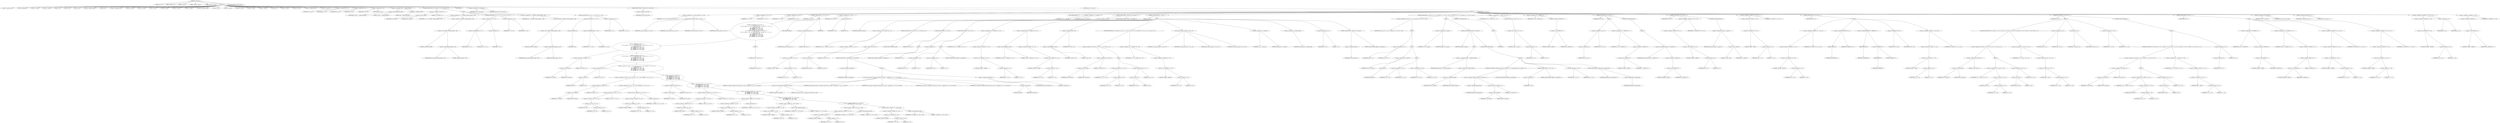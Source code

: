 digraph cache_insert {  
"1000128" [label = "(METHOD,cache_insert)" ]
"1000129" [label = "(PARAM,char *src)" ]
"1000130" [label = "(PARAM,_DWORD *a2)" ]
"1000131" [label = "(PARAM,__int64 a3)" ]
"1000132" [label = "(PARAM,unsigned __int64 a4)" ]
"1000133" [label = "(PARAM,unsigned __int16 a5)" ]
"1000134" [label = "(BLOCK,,)" ]
"1000135" [label = "(LOCAL,v5: unsigned __int16)" ]
"1000136" [label = "(LOCAL,v6: unsigned int)" ]
"1000137" [label = "(LOCAL,v11: __int64)" ]
"1000138" [label = "(LOCAL,v12: __int64)" ]
"1000139" [label = "(LOCAL,v13: int)" ]
"1000140" [label = "(LOCAL,v14: int)" ]
"1000141" [label = "(LOCAL,v15: int)" ]
"1000142" [label = "(LOCAL,v17: unsigned __int64)" ]
"1000143" [label = "(LOCAL,v18: int)" ]
"1000144" [label = "(LOCAL,v19: unsigned __int16)" ]
"1000145" [label = "(LOCAL,v20: __int64)" ]
"1000146" [label = "(LOCAL,v21: __int64)" ]
"1000147" [label = "(LOCAL,v22: size_t)" ]
"1000148" [label = "(LOCAL,v23: __int64)" ]
"1000149" [label = "(LOCAL,v24: __int64 *)" ]
"1000150" [label = "(LOCAL,v25: __int64)" ]
"1000151" [label = "(LOCAL,v26: unsigned __int16)" ]
"1000152" [label = "(LOCAL,v27: char *)" ]
"1000153" [label = "(LOCAL,v28: __int64)" ]
"1000154" [label = "(LOCAL,v29: __int64)" ]
"1000155" [label = "(LOCAL,v30: __int64)" ]
"1000156" [label = "(LOCAL,v31: _BYTE *)" ]
"1000157" [label = "(LOCAL,v32: int)" ]
"1000158" [label = "(LOCAL,v33: __int64)" ]
"1000159" [label = "(LOCAL,v34: __int64)" ]
"1000160" [label = "(LOCAL,v35: unsigned __int16)" ]
"1000161" [label = "(LOCAL,v36: __int64 [ 11 ])" ]
"1000162" [label = "(<operator>.assignment,v5 = a5)" ]
"1000163" [label = "(IDENTIFIER,v5,v5 = a5)" ]
"1000164" [label = "(IDENTIFIER,a5,v5 = a5)" ]
"1000165" [label = "(<operator>.assignment,v6 = a5)" ]
"1000166" [label = "(IDENTIFIER,v6,v6 = a5)" ]
"1000167" [label = "(IDENTIFIER,a5,v6 = a5)" ]
"1000168" [label = "(<operator>.assignment,v35 = a5)" ]
"1000169" [label = "(IDENTIFIER,v35,v35 = a5)" ]
"1000170" [label = "(IDENTIFIER,a5,v35 = a5)" ]
"1000171" [label = "(<operator>.assignment,v36[3] = __readfsqword(0x28u))" ]
"1000172" [label = "(<operator>.indirectIndexAccess,v36[3])" ]
"1000173" [label = "(IDENTIFIER,v36,v36[3] = __readfsqword(0x28u))" ]
"1000174" [label = "(LITERAL,3,v36[3] = __readfsqword(0x28u))" ]
"1000175" [label = "(__readfsqword,__readfsqword(0x28u))" ]
"1000176" [label = "(LITERAL,0x28u,__readfsqword(0x28u))" ]
"1000177" [label = "(CONTROL_STRUCTURE,if ( (a5 & 0x980) != 0 ),if ( (a5 & 0x980) != 0 ))" ]
"1000178" [label = "(<operator>.notEquals,(a5 & 0x980) != 0)" ]
"1000179" [label = "(<operator>.and,a5 & 0x980)" ]
"1000180" [label = "(IDENTIFIER,a5,a5 & 0x980)" ]
"1000181" [label = "(LITERAL,0x980,a5 & 0x980)" ]
"1000182" [label = "(LITERAL,0,(a5 & 0x980) != 0)" ]
"1000183" [label = "(BLOCK,,)" ]
"1000184" [label = "(<operator>.assignment,v17 = *(_QWORD *)(dnsmasq_daemon + 456))" ]
"1000185" [label = "(IDENTIFIER,v17,v17 = *(_QWORD *)(dnsmasq_daemon + 456))" ]
"1000186" [label = "(<operator>.indirection,*(_QWORD *)(dnsmasq_daemon + 456))" ]
"1000187" [label = "(<operator>.cast,(_QWORD *)(dnsmasq_daemon + 456))" ]
"1000188" [label = "(UNKNOWN,_QWORD *,_QWORD *)" ]
"1000189" [label = "(<operator>.addition,dnsmasq_daemon + 456)" ]
"1000190" [label = "(IDENTIFIER,dnsmasq_daemon,dnsmasq_daemon + 456)" ]
"1000191" [label = "(LITERAL,456,dnsmasq_daemon + 456)" ]
"1000192" [label = "(CONTROL_STRUCTURE,if ( a4 <= v17 || !v17 ),if ( a4 <= v17 || !v17 ))" ]
"1000193" [label = "(<operator>.logicalOr,a4 <= v17 || !v17)" ]
"1000194" [label = "(<operator>.lessEqualsThan,a4 <= v17)" ]
"1000195" [label = "(IDENTIFIER,a4,a4 <= v17)" ]
"1000196" [label = "(IDENTIFIER,v17,a4 <= v17)" ]
"1000197" [label = "(<operator>.logicalNot,!v17)" ]
"1000198" [label = "(IDENTIFIER,v17,!v17)" ]
"1000199" [label = "(<operator>.assignment,v17 = a4)" ]
"1000200" [label = "(IDENTIFIER,v17,v17 = a4)" ]
"1000201" [label = "(IDENTIFIER,a4,v17 = a4)" ]
"1000202" [label = "(<operator>.assignment,a4 = *(_QWORD *)(dnsmasq_daemon + 448))" ]
"1000203" [label = "(IDENTIFIER,a4,a4 = *(_QWORD *)(dnsmasq_daemon + 448))" ]
"1000204" [label = "(<operator>.indirection,*(_QWORD *)(dnsmasq_daemon + 448))" ]
"1000205" [label = "(<operator>.cast,(_QWORD *)(dnsmasq_daemon + 448))" ]
"1000206" [label = "(UNKNOWN,_QWORD *,_QWORD *)" ]
"1000207" [label = "(<operator>.addition,dnsmasq_daemon + 448)" ]
"1000208" [label = "(IDENTIFIER,dnsmasq_daemon,dnsmasq_daemon + 448)" ]
"1000209" [label = "(LITERAL,448,dnsmasq_daemon + 448)" ]
"1000210" [label = "(CONTROL_STRUCTURE,if ( !a4 || v17 >= a4 ),if ( !a4 || v17 >= a4 ))" ]
"1000211" [label = "(<operator>.logicalOr,!a4 || v17 >= a4)" ]
"1000212" [label = "(<operator>.logicalNot,!a4)" ]
"1000213" [label = "(IDENTIFIER,a4,!a4)" ]
"1000214" [label = "(<operator>.greaterEqualsThan,v17 >= a4)" ]
"1000215" [label = "(IDENTIFIER,v17,v17 >= a4)" ]
"1000216" [label = "(IDENTIFIER,a4,v17 >= a4)" ]
"1000217" [label = "(<operator>.assignment,a4 = v17)" ]
"1000218" [label = "(IDENTIFIER,a4,a4 = v17)" ]
"1000219" [label = "(IDENTIFIER,v17,a4 = v17)" ]
"1000220" [label = "(IDENTIFIER,L,)" ]
"1000221" [label = "(<operator>.assignment,v32 = insert_error)" ]
"1000222" [label = "(IDENTIFIER,v32,v32 = insert_error)" ]
"1000223" [label = "(IDENTIFIER,insert_error,v32 = insert_error)" ]
"1000224" [label = "(CONTROL_STRUCTURE,if ( !insert_error ),if ( !insert_error ))" ]
"1000225" [label = "(<operator>.logicalNot,!insert_error)" ]
"1000226" [label = "(IDENTIFIER,insert_error,!insert_error)" ]
"1000227" [label = "(BLOCK,,)" ]
"1000228" [label = "(<operator>.assignment,v12 = cache_scan_free(src, a2, a3, v6))" ]
"1000229" [label = "(IDENTIFIER,v12,v12 = cache_scan_free(src, a2, a3, v6))" ]
"1000230" [label = "(cache_scan_free,cache_scan_free(src, a2, a3, v6))" ]
"1000231" [label = "(IDENTIFIER,src,cache_scan_free(src, a2, a3, v6))" ]
"1000232" [label = "(IDENTIFIER,a2,cache_scan_free(src, a2, a3, v6))" ]
"1000233" [label = "(IDENTIFIER,a3,cache_scan_free(src, a2, a3, v6))" ]
"1000234" [label = "(IDENTIFIER,v6,cache_scan_free(src, a2, a3, v6))" ]
"1000235" [label = "(<operator>.assignment,v11 = v12)" ]
"1000236" [label = "(IDENTIFIER,v11,v11 = v12)" ]
"1000237" [label = "(IDENTIFIER,v12,v11 = v12)" ]
"1000238" [label = "(<operator>.assignment,v15 = v32)" ]
"1000239" [label = "(IDENTIFIER,v15,v15 = v32)" ]
"1000240" [label = "(IDENTIFIER,v32,v15 = v32)" ]
"1000241" [label = "(CONTROL_STRUCTURE,if ( v12 ),if ( v12 ))" ]
"1000242" [label = "(IDENTIFIER,v12,if ( v12 ))" ]
"1000243" [label = "(BLOCK,,)" ]
"1000244" [label = "(CONTROL_STRUCTURE,if ( (v5 & 0x180) != 0\n        && (v5 & 8) != 0\n        && ((v5 & 0x80u) != 0 && *(char *)(v12 + 52) < 0 && *(_DWORD *)(v12 + 24) == *a2\n         || (v5 & 0x100) != 0\n         && (*(_BYTE *)(v12 + 53) & 1) != 0\n         && *(_DWORD *)(v12 + 24) == *a2\n         && *(_DWORD *)(v12 + 28) == a2[1]\n         && *(_DWORD *)(v12 + 32) == a2[2]\n         && *(_DWORD *)(v12 + 36) == a2[3]) ),if ( (v5 & 0x180) != 0\n        && (v5 & 8) != 0\n        && ((v5 & 0x80u) != 0 && *(char *)(v12 + 52) < 0 && *(_DWORD *)(v12 + 24) == *a2\n         || (v5 & 0x100) != 0\n         && (*(_BYTE *)(v12 + 53) & 1) != 0\n         && *(_DWORD *)(v12 + 24) == *a2\n         && *(_DWORD *)(v12 + 28) == a2[1]\n         && *(_DWORD *)(v12 + 32) == a2[2]\n         && *(_DWORD *)(v12 + 36) == a2[3]) ))" ]
"1000245" [label = "(<operator>.logicalAnd,(v5 & 0x180) != 0\n        && (v5 & 8) != 0\n        && ((v5 & 0x80u) != 0 && *(char *)(v12 + 52) < 0 && *(_DWORD *)(v12 + 24) == *a2\n         || (v5 & 0x100) != 0\n         && (*(_BYTE *)(v12 + 53) & 1) != 0\n         && *(_DWORD *)(v12 + 24) == *a2\n         && *(_DWORD *)(v12 + 28) == a2[1]\n         && *(_DWORD *)(v12 + 32) == a2[2]\n         && *(_DWORD *)(v12 + 36) == a2[3]))" ]
"1000246" [label = "(<operator>.notEquals,(v5 & 0x180) != 0)" ]
"1000247" [label = "(<operator>.and,v5 & 0x180)" ]
"1000248" [label = "(IDENTIFIER,v5,v5 & 0x180)" ]
"1000249" [label = "(LITERAL,0x180,v5 & 0x180)" ]
"1000250" [label = "(LITERAL,0,(v5 & 0x180) != 0)" ]
"1000251" [label = "(<operator>.logicalAnd,(v5 & 8) != 0\n        && ((v5 & 0x80u) != 0 && *(char *)(v12 + 52) < 0 && *(_DWORD *)(v12 + 24) == *a2\n         || (v5 & 0x100) != 0\n         && (*(_BYTE *)(v12 + 53) & 1) != 0\n         && *(_DWORD *)(v12 + 24) == *a2\n         && *(_DWORD *)(v12 + 28) == a2[1]\n         && *(_DWORD *)(v12 + 32) == a2[2]\n         && *(_DWORD *)(v12 + 36) == a2[3]))" ]
"1000252" [label = "(<operator>.notEquals,(v5 & 8) != 0)" ]
"1000253" [label = "(<operator>.and,v5 & 8)" ]
"1000254" [label = "(IDENTIFIER,v5,v5 & 8)" ]
"1000255" [label = "(LITERAL,8,v5 & 8)" ]
"1000256" [label = "(LITERAL,0,(v5 & 8) != 0)" ]
"1000257" [label = "(<operator>.logicalOr,(v5 & 0x80u) != 0 && *(char *)(v12 + 52) < 0 && *(_DWORD *)(v12 + 24) == *a2\n         || (v5 & 0x100) != 0\n         && (*(_BYTE *)(v12 + 53) & 1) != 0\n         && *(_DWORD *)(v12 + 24) == *a2\n         && *(_DWORD *)(v12 + 28) == a2[1]\n         && *(_DWORD *)(v12 + 32) == a2[2]\n         && *(_DWORD *)(v12 + 36) == a2[3])" ]
"1000258" [label = "(<operator>.logicalAnd,(v5 & 0x80u) != 0 && *(char *)(v12 + 52) < 0 && *(_DWORD *)(v12 + 24) == *a2)" ]
"1000259" [label = "(<operator>.notEquals,(v5 & 0x80u) != 0)" ]
"1000260" [label = "(<operator>.and,v5 & 0x80u)" ]
"1000261" [label = "(IDENTIFIER,v5,v5 & 0x80u)" ]
"1000262" [label = "(LITERAL,0x80u,v5 & 0x80u)" ]
"1000263" [label = "(LITERAL,0,(v5 & 0x80u) != 0)" ]
"1000264" [label = "(<operator>.logicalAnd,*(char *)(v12 + 52) < 0 && *(_DWORD *)(v12 + 24) == *a2)" ]
"1000265" [label = "(<operator>.lessThan,*(char *)(v12 + 52) < 0)" ]
"1000266" [label = "(<operator>.indirection,*(char *)(v12 + 52))" ]
"1000267" [label = "(<operator>.cast,(char *)(v12 + 52))" ]
"1000268" [label = "(UNKNOWN,char *,char *)" ]
"1000269" [label = "(<operator>.addition,v12 + 52)" ]
"1000270" [label = "(IDENTIFIER,v12,v12 + 52)" ]
"1000271" [label = "(LITERAL,52,v12 + 52)" ]
"1000272" [label = "(LITERAL,0,*(char *)(v12 + 52) < 0)" ]
"1000273" [label = "(<operator>.equals,*(_DWORD *)(v12 + 24) == *a2)" ]
"1000274" [label = "(<operator>.indirection,*(_DWORD *)(v12 + 24))" ]
"1000275" [label = "(<operator>.cast,(_DWORD *)(v12 + 24))" ]
"1000276" [label = "(UNKNOWN,_DWORD *,_DWORD *)" ]
"1000277" [label = "(<operator>.addition,v12 + 24)" ]
"1000278" [label = "(IDENTIFIER,v12,v12 + 24)" ]
"1000279" [label = "(LITERAL,24,v12 + 24)" ]
"1000280" [label = "(<operator>.indirection,*a2)" ]
"1000281" [label = "(IDENTIFIER,a2,*(_DWORD *)(v12 + 24) == *a2)" ]
"1000282" [label = "(<operator>.logicalAnd,(v5 & 0x100) != 0\n         && (*(_BYTE *)(v12 + 53) & 1) != 0\n         && *(_DWORD *)(v12 + 24) == *a2\n         && *(_DWORD *)(v12 + 28) == a2[1]\n         && *(_DWORD *)(v12 + 32) == a2[2]\n         && *(_DWORD *)(v12 + 36) == a2[3])" ]
"1000283" [label = "(<operator>.notEquals,(v5 & 0x100) != 0)" ]
"1000284" [label = "(<operator>.and,v5 & 0x100)" ]
"1000285" [label = "(IDENTIFIER,v5,v5 & 0x100)" ]
"1000286" [label = "(LITERAL,0x100,v5 & 0x100)" ]
"1000287" [label = "(LITERAL,0,(v5 & 0x100) != 0)" ]
"1000288" [label = "(<operator>.logicalAnd,(*(_BYTE *)(v12 + 53) & 1) != 0\n         && *(_DWORD *)(v12 + 24) == *a2\n         && *(_DWORD *)(v12 + 28) == a2[1]\n         && *(_DWORD *)(v12 + 32) == a2[2]\n         && *(_DWORD *)(v12 + 36) == a2[3])" ]
"1000289" [label = "(<operator>.notEquals,(*(_BYTE *)(v12 + 53) & 1) != 0)" ]
"1000290" [label = "(<operator>.and,*(_BYTE *)(v12 + 53) & 1)" ]
"1000291" [label = "(<operator>.indirection,*(_BYTE *)(v12 + 53))" ]
"1000292" [label = "(<operator>.cast,(_BYTE *)(v12 + 53))" ]
"1000293" [label = "(UNKNOWN,_BYTE *,_BYTE *)" ]
"1000294" [label = "(<operator>.addition,v12 + 53)" ]
"1000295" [label = "(IDENTIFIER,v12,v12 + 53)" ]
"1000296" [label = "(LITERAL,53,v12 + 53)" ]
"1000297" [label = "(LITERAL,1,*(_BYTE *)(v12 + 53) & 1)" ]
"1000298" [label = "(LITERAL,0,(*(_BYTE *)(v12 + 53) & 1) != 0)" ]
"1000299" [label = "(<operator>.logicalAnd,*(_DWORD *)(v12 + 24) == *a2\n         && *(_DWORD *)(v12 + 28) == a2[1]\n         && *(_DWORD *)(v12 + 32) == a2[2]\n         && *(_DWORD *)(v12 + 36) == a2[3])" ]
"1000300" [label = "(<operator>.equals,*(_DWORD *)(v12 + 24) == *a2)" ]
"1000301" [label = "(<operator>.indirection,*(_DWORD *)(v12 + 24))" ]
"1000302" [label = "(<operator>.cast,(_DWORD *)(v12 + 24))" ]
"1000303" [label = "(UNKNOWN,_DWORD *,_DWORD *)" ]
"1000304" [label = "(<operator>.addition,v12 + 24)" ]
"1000305" [label = "(IDENTIFIER,v12,v12 + 24)" ]
"1000306" [label = "(LITERAL,24,v12 + 24)" ]
"1000307" [label = "(<operator>.indirection,*a2)" ]
"1000308" [label = "(IDENTIFIER,a2,*(_DWORD *)(v12 + 24) == *a2)" ]
"1000309" [label = "(<operator>.logicalAnd,*(_DWORD *)(v12 + 28) == a2[1]\n         && *(_DWORD *)(v12 + 32) == a2[2]\n         && *(_DWORD *)(v12 + 36) == a2[3])" ]
"1000310" [label = "(<operator>.equals,*(_DWORD *)(v12 + 28) == a2[1])" ]
"1000311" [label = "(<operator>.indirection,*(_DWORD *)(v12 + 28))" ]
"1000312" [label = "(<operator>.cast,(_DWORD *)(v12 + 28))" ]
"1000313" [label = "(UNKNOWN,_DWORD *,_DWORD *)" ]
"1000314" [label = "(<operator>.addition,v12 + 28)" ]
"1000315" [label = "(IDENTIFIER,v12,v12 + 28)" ]
"1000316" [label = "(LITERAL,28,v12 + 28)" ]
"1000317" [label = "(<operator>.indirectIndexAccess,a2[1])" ]
"1000318" [label = "(IDENTIFIER,a2,*(_DWORD *)(v12 + 28) == a2[1])" ]
"1000319" [label = "(LITERAL,1,*(_DWORD *)(v12 + 28) == a2[1])" ]
"1000320" [label = "(<operator>.logicalAnd,*(_DWORD *)(v12 + 32) == a2[2]\n         && *(_DWORD *)(v12 + 36) == a2[3])" ]
"1000321" [label = "(<operator>.equals,*(_DWORD *)(v12 + 32) == a2[2])" ]
"1000322" [label = "(<operator>.indirection,*(_DWORD *)(v12 + 32))" ]
"1000323" [label = "(<operator>.cast,(_DWORD *)(v12 + 32))" ]
"1000324" [label = "(UNKNOWN,_DWORD *,_DWORD *)" ]
"1000325" [label = "(<operator>.addition,v12 + 32)" ]
"1000326" [label = "(IDENTIFIER,v12,v12 + 32)" ]
"1000327" [label = "(LITERAL,32,v12 + 32)" ]
"1000328" [label = "(<operator>.indirectIndexAccess,a2[2])" ]
"1000329" [label = "(IDENTIFIER,a2,*(_DWORD *)(v12 + 32) == a2[2])" ]
"1000330" [label = "(LITERAL,2,*(_DWORD *)(v12 + 32) == a2[2])" ]
"1000331" [label = "(<operator>.equals,*(_DWORD *)(v12 + 36) == a2[3])" ]
"1000332" [label = "(<operator>.indirection,*(_DWORD *)(v12 + 36))" ]
"1000333" [label = "(<operator>.cast,(_DWORD *)(v12 + 36))" ]
"1000334" [label = "(UNKNOWN,_DWORD *,_DWORD *)" ]
"1000335" [label = "(<operator>.addition,v12 + 36)" ]
"1000336" [label = "(IDENTIFIER,v12,v12 + 36)" ]
"1000337" [label = "(LITERAL,36,v12 + 36)" ]
"1000338" [label = "(<operator>.indirectIndexAccess,a2[3])" ]
"1000339" [label = "(IDENTIFIER,a2,*(_DWORD *)(v12 + 36) == a2[3])" ]
"1000340" [label = "(LITERAL,3,*(_DWORD *)(v12 + 36) == a2[3])" ]
"1000341" [label = "(BLOCK,,)" ]
"1000342" [label = "(RETURN,return v11;,return v11;)" ]
"1000343" [label = "(IDENTIFIER,v11,return v11;)" ]
"1000344" [label = "(JUMP_TARGET,LABEL_12)" ]
"1000345" [label = "(<operator>.assignment,insert_error = 1)" ]
"1000346" [label = "(IDENTIFIER,insert_error,insert_error = 1)" ]
"1000347" [label = "(LITERAL,1,insert_error = 1)" ]
"1000348" [label = "(IDENTIFIER,L,)" ]
"1000349" [label = "(<operator>.assignment,v18 = v5 & 4)" ]
"1000350" [label = "(IDENTIFIER,v18,v18 = v5 & 4)" ]
"1000351" [label = "(<operator>.and,v5 & 4)" ]
"1000352" [label = "(IDENTIFIER,v5,v5 & 4)" ]
"1000353" [label = "(LITERAL,4,v5 & 4)" ]
"1000354" [label = "(JUMP_TARGET,LABEL_21)" ]
"1000355" [label = "(<operator>.assignment,v11 = cache_tail)" ]
"1000356" [label = "(IDENTIFIER,v11,v11 = cache_tail)" ]
"1000357" [label = "(IDENTIFIER,cache_tail,v11 = cache_tail)" ]
"1000358" [label = "(CONTROL_STRUCTURE,if ( !cache_tail ),if ( !cache_tail ))" ]
"1000359" [label = "(<operator>.logicalNot,!cache_tail)" ]
"1000360" [label = "(IDENTIFIER,cache_tail,!cache_tail)" ]
"1000361" [label = "(CONTROL_STRUCTURE,goto LABEL_12;,goto LABEL_12;)" ]
"1000362" [label = "(CONTROL_STRUCTURE,while ( 1 ),while ( 1 ))" ]
"1000363" [label = "(LITERAL,1,while ( 1 ))" ]
"1000364" [label = "(BLOCK,,)" ]
"1000365" [label = "(<operator>.assignment,v19 = *(_WORD *)(v11 + 52))" ]
"1000366" [label = "(IDENTIFIER,v19,v19 = *(_WORD *)(v11 + 52))" ]
"1000367" [label = "(<operator>.indirection,*(_WORD *)(v11 + 52))" ]
"1000368" [label = "(<operator>.cast,(_WORD *)(v11 + 52))" ]
"1000369" [label = "(UNKNOWN,_WORD *,_WORD *)" ]
"1000370" [label = "(<operator>.addition,v11 + 52)" ]
"1000371" [label = "(IDENTIFIER,v11,v11 + 52)" ]
"1000372" [label = "(LITERAL,52,v11 + 52)" ]
"1000373" [label = "(CONTROL_STRUCTURE,if ( (v19 & 0xC) == 0 ),if ( (v19 & 0xC) == 0 ))" ]
"1000374" [label = "(<operator>.equals,(v19 & 0xC) == 0)" ]
"1000375" [label = "(<operator>.and,v19 & 0xC)" ]
"1000376" [label = "(IDENTIFIER,v19,v19 & 0xC)" ]
"1000377" [label = "(LITERAL,0xC,v19 & 0xC)" ]
"1000378" [label = "(LITERAL,0,(v19 & 0xC) == 0)" ]
"1000379" [label = "(CONTROL_STRUCTURE,break;,break;)" ]
"1000380" [label = "(CONTROL_STRUCTURE,if ( v15 ),if ( v15 ))" ]
"1000381" [label = "(IDENTIFIER,v15,if ( v15 ))" ]
"1000382" [label = "(BLOCK,,)" ]
"1000383" [label = "(CONTROL_STRUCTURE,if ( !warned_8655 ),if ( !warned_8655 ))" ]
"1000384" [label = "(<operator>.logicalNot,!warned_8655)" ]
"1000385" [label = "(IDENTIFIER,warned_8655,!warned_8655)" ]
"1000386" [label = "(BLOCK,,)" ]
"1000387" [label = "(my_syslog,my_syslog(3, (unsigned int)\"Internal error in cache.\", warned_8655, v13, v14, v15, (char)v36))" ]
"1000388" [label = "(LITERAL,3,my_syslog(3, (unsigned int)\"Internal error in cache.\", warned_8655, v13, v14, v15, (char)v36))" ]
"1000389" [label = "(<operator>.cast,(unsigned int)\"Internal error in cache.\")" ]
"1000390" [label = "(UNKNOWN,unsigned int,unsigned int)" ]
"1000391" [label = "(LITERAL,\"Internal error in cache.\",(unsigned int)\"Internal error in cache.\")" ]
"1000392" [label = "(IDENTIFIER,warned_8655,my_syslog(3, (unsigned int)\"Internal error in cache.\", warned_8655, v13, v14, v15, (char)v36))" ]
"1000393" [label = "(IDENTIFIER,v13,my_syslog(3, (unsigned int)\"Internal error in cache.\", warned_8655, v13, v14, v15, (char)v36))" ]
"1000394" [label = "(IDENTIFIER,v14,my_syslog(3, (unsigned int)\"Internal error in cache.\", warned_8655, v13, v14, v15, (char)v36))" ]
"1000395" [label = "(IDENTIFIER,v15,my_syslog(3, (unsigned int)\"Internal error in cache.\", warned_8655, v13, v14, v15, (char)v36))" ]
"1000396" [label = "(<operator>.cast,(char)v36)" ]
"1000397" [label = "(UNKNOWN,char,char)" ]
"1000398" [label = "(IDENTIFIER,v36,(char)v36)" ]
"1000399" [label = "(<operator>.assignment,warned_8655 = 1)" ]
"1000400" [label = "(IDENTIFIER,warned_8655,warned_8655 = 1)" ]
"1000401" [label = "(LITERAL,1,warned_8655 = 1)" ]
"1000402" [label = "(CONTROL_STRUCTURE,goto LABEL_12;,goto LABEL_12;)" ]
"1000403" [label = "(CONTROL_STRUCTURE,if ( !v18 ),if ( !v18 ))" ]
"1000404" [label = "(<operator>.logicalNot,!v18)" ]
"1000405" [label = "(IDENTIFIER,v18,!v18)" ]
"1000406" [label = "(BLOCK,,)" ]
"1000407" [label = "(<operator>.assignment,v15 = 0)" ]
"1000408" [label = "(IDENTIFIER,v15,v15 = 0)" ]
"1000409" [label = "(LITERAL,0,v15 = 0)" ]
"1000410" [label = "(<operator>.assignment,v18 = 1)" ]
"1000411" [label = "(IDENTIFIER,v18,v18 = 1)" ]
"1000412" [label = "(LITERAL,1,v18 = 1)" ]
"1000413" [label = "(CONTROL_STRUCTURE,goto LABEL_21;,goto LABEL_21;)" ]
"1000414" [label = "(<operator>.assignment,v20 = *(_QWORD *)(v11 + 32))" ]
"1000415" [label = "(IDENTIFIER,v20,v20 = *(_QWORD *)(v11 + 32))" ]
"1000416" [label = "(<operator>.indirection,*(_QWORD *)(v11 + 32))" ]
"1000417" [label = "(<operator>.cast,(_QWORD *)(v11 + 32))" ]
"1000418" [label = "(UNKNOWN,_QWORD *,_QWORD *)" ]
"1000419" [label = "(<operator>.addition,v11 + 32)" ]
"1000420" [label = "(IDENTIFIER,v11,v11 + 32)" ]
"1000421" [label = "(LITERAL,32,v11 + 32)" ]
"1000422" [label = "(<operator>.assignment,v36[0] = *(_QWORD *)(v11 + 24))" ]
"1000423" [label = "(<operator>.indirectIndexAccess,v36[0])" ]
"1000424" [label = "(IDENTIFIER,v36,v36[0] = *(_QWORD *)(v11 + 24))" ]
"1000425" [label = "(LITERAL,0,v36[0] = *(_QWORD *)(v11 + 24))" ]
"1000426" [label = "(<operator>.indirection,*(_QWORD *)(v11 + 24))" ]
"1000427" [label = "(<operator>.cast,(_QWORD *)(v11 + 24))" ]
"1000428" [label = "(UNKNOWN,_QWORD *,_QWORD *)" ]
"1000429" [label = "(<operator>.addition,v11 + 24)" ]
"1000430" [label = "(IDENTIFIER,v11,v11 + 24)" ]
"1000431" [label = "(LITERAL,24,v11 + 24)" ]
"1000432" [label = "(<operator>.assignment,v36[1] = v20)" ]
"1000433" [label = "(<operator>.indirectIndexAccess,v36[1])" ]
"1000434" [label = "(IDENTIFIER,v36,v36[1] = v20)" ]
"1000435" [label = "(LITERAL,1,v36[1] = v20)" ]
"1000436" [label = "(IDENTIFIER,v20,v36[1] = v20)" ]
"1000437" [label = "(CONTROL_STRUCTURE,if ( (v19 & 0x200) != 0 || (v21 = v11 + 56, (v19 & 2) != 0) ),if ( (v19 & 0x200) != 0 || (v21 = v11 + 56, (v19 & 2) != 0) ))" ]
"1000438" [label = "(<operator>.logicalOr,(v19 & 0x200) != 0 || (v21 = v11 + 56, (v19 & 2) != 0))" ]
"1000439" [label = "(<operator>.notEquals,(v19 & 0x200) != 0)" ]
"1000440" [label = "(<operator>.and,v19 & 0x200)" ]
"1000441" [label = "(IDENTIFIER,v19,v19 & 0x200)" ]
"1000442" [label = "(LITERAL,0x200,v19 & 0x200)" ]
"1000443" [label = "(LITERAL,0,(v19 & 0x200) != 0)" ]
"1000444" [label = "(BLOCK,,)" ]
"1000445" [label = "(<operator>.assignment,v21 = v11 + 56)" ]
"1000446" [label = "(IDENTIFIER,v21,v21 = v11 + 56)" ]
"1000447" [label = "(<operator>.addition,v11 + 56)" ]
"1000448" [label = "(IDENTIFIER,v11,v11 + 56)" ]
"1000449" [label = "(LITERAL,56,v11 + 56)" ]
"1000450" [label = "(<operator>.notEquals,(v19 & 2) != 0)" ]
"1000451" [label = "(<operator>.and,v19 & 2)" ]
"1000452" [label = "(IDENTIFIER,v19,v19 & 2)" ]
"1000453" [label = "(LITERAL,2,v19 & 2)" ]
"1000454" [label = "(LITERAL,0,(v19 & 2) != 0)" ]
"1000455" [label = "(<operator>.assignment,v21 = *(_QWORD *)(v11 + 56))" ]
"1000456" [label = "(IDENTIFIER,v21,v21 = *(_QWORD *)(v11 + 56))" ]
"1000457" [label = "(<operator>.indirection,*(_QWORD *)(v11 + 56))" ]
"1000458" [label = "(<operator>.cast,(_QWORD *)(v11 + 56))" ]
"1000459" [label = "(UNKNOWN,_QWORD *,_QWORD *)" ]
"1000460" [label = "(<operator>.addition,v11 + 56)" ]
"1000461" [label = "(IDENTIFIER,v11,v11 + 56)" ]
"1000462" [label = "(LITERAL,56,v11 + 56)" ]
"1000463" [label = "(cache_scan_free,cache_scan_free(v21, v36, a3, v19))" ]
"1000464" [label = "(IDENTIFIER,v21,cache_scan_free(v21, v36, a3, v19))" ]
"1000465" [label = "(IDENTIFIER,v36,cache_scan_free(v21, v36, a3, v19))" ]
"1000466" [label = "(IDENTIFIER,a3,cache_scan_free(v21, v36, a3, v19))" ]
"1000467" [label = "(IDENTIFIER,v19,cache_scan_free(v21, v36, a3, v19))" ]
"1000468" [label = "(<operator>.assignment,v11 = cache_tail)" ]
"1000469" [label = "(IDENTIFIER,v11,v11 = cache_tail)" ]
"1000470" [label = "(IDENTIFIER,cache_tail,v11 = cache_tail)" ]
"1000471" [label = "(<operator>.preIncrement,++cache_live_freed)" ]
"1000472" [label = "(IDENTIFIER,cache_live_freed,++cache_live_freed)" ]
"1000473" [label = "(<operator>.assignment,v15 = 1)" ]
"1000474" [label = "(IDENTIFIER,v15,v15 = 1)" ]
"1000475" [label = "(LITERAL,1,v15 = 1)" ]
"1000476" [label = "(CONTROL_STRUCTURE,if ( !cache_tail ),if ( !cache_tail ))" ]
"1000477" [label = "(<operator>.logicalNot,!cache_tail)" ]
"1000478" [label = "(IDENTIFIER,cache_tail,!cache_tail)" ]
"1000479" [label = "(CONTROL_STRUCTURE,goto LABEL_12;,goto LABEL_12;)" ]
"1000480" [label = "(CONTROL_STRUCTURE,if ( src && (v33 = v11, v22 = strlen(src), v11 = v33, v22 > 0x31) ),if ( src && (v33 = v11, v22 = strlen(src), v11 = v33, v22 > 0x31) ))" ]
"1000481" [label = "(<operator>.logicalAnd,src && (v33 = v11, v22 = strlen(src), v11 = v33, v22 > 0x31))" ]
"1000482" [label = "(IDENTIFIER,src,src && (v33 = v11, v22 = strlen(src), v11 = v33, v22 > 0x31))" ]
"1000483" [label = "(BLOCK,,)" ]
"1000484" [label = "(<operator>.assignment,v33 = v11)" ]
"1000485" [label = "(IDENTIFIER,v33,v33 = v11)" ]
"1000486" [label = "(IDENTIFIER,v11,v33 = v11)" ]
"1000487" [label = "(BLOCK,,)" ]
"1000488" [label = "(<operator>.assignment,v22 = strlen(src))" ]
"1000489" [label = "(IDENTIFIER,v22,v22 = strlen(src))" ]
"1000490" [label = "(strlen,strlen(src))" ]
"1000491" [label = "(IDENTIFIER,src,strlen(src))" ]
"1000492" [label = "(BLOCK,,)" ]
"1000493" [label = "(<operator>.assignment,v11 = v33)" ]
"1000494" [label = "(IDENTIFIER,v11,v11 = v33)" ]
"1000495" [label = "(IDENTIFIER,v33,v11 = v33)" ]
"1000496" [label = "(<operator>.greaterThan,v22 > 0x31)" ]
"1000497" [label = "(IDENTIFIER,v22,v22 > 0x31)" ]
"1000498" [label = "(LITERAL,0x31,v22 > 0x31)" ]
"1000499" [label = "(BLOCK,,)" ]
"1000500" [label = "(<operator>.assignment,v23 = big_free)" ]
"1000501" [label = "(IDENTIFIER,v23,v23 = big_free)" ]
"1000502" [label = "(IDENTIFIER,big_free,v23 = big_free)" ]
"1000503" [label = "(CONTROL_STRUCTURE,if ( big_free ),if ( big_free ))" ]
"1000504" [label = "(IDENTIFIER,big_free,if ( big_free ))" ]
"1000505" [label = "(BLOCK,,)" ]
"1000506" [label = "(<operator>.assignment,big_free = *(_QWORD *)big_free)" ]
"1000507" [label = "(IDENTIFIER,big_free,big_free = *(_QWORD *)big_free)" ]
"1000508" [label = "(<operator>.indirection,*(_QWORD *)big_free)" ]
"1000509" [label = "(<operator>.cast,(_QWORD *)big_free)" ]
"1000510" [label = "(UNKNOWN,_QWORD *,_QWORD *)" ]
"1000511" [label = "(IDENTIFIER,big_free,(_QWORD *)big_free)" ]
"1000512" [label = "(CONTROL_STRUCTURE,else,else)" ]
"1000513" [label = "(BLOCK,,)" ]
"1000514" [label = "(CONTROL_STRUCTURE,if ( !bignames_left && (v5 & 0x5000) == 0 ),if ( !bignames_left && (v5 & 0x5000) == 0 ))" ]
"1000515" [label = "(<operator>.logicalAnd,!bignames_left && (v5 & 0x5000) == 0)" ]
"1000516" [label = "(<operator>.logicalNot,!bignames_left)" ]
"1000517" [label = "(IDENTIFIER,bignames_left,!bignames_left)" ]
"1000518" [label = "(<operator>.equals,(v5 & 0x5000) == 0)" ]
"1000519" [label = "(<operator>.and,v5 & 0x5000)" ]
"1000520" [label = "(IDENTIFIER,v5,v5 & 0x5000)" ]
"1000521" [label = "(LITERAL,0x5000,v5 & 0x5000)" ]
"1000522" [label = "(LITERAL,0,(v5 & 0x5000) == 0)" ]
"1000523" [label = "(CONTROL_STRUCTURE,goto LABEL_12;,goto LABEL_12;)" ]
"1000524" [label = "(CONTROL_STRUCTURE,if ( !v23 ),if ( !v23 ))" ]
"1000525" [label = "(<operator>.logicalNot,!v23)" ]
"1000526" [label = "(IDENTIFIER,v23,!v23)" ]
"1000527" [label = "(CONTROL_STRUCTURE,goto LABEL_12;,goto LABEL_12;)" ]
"1000528" [label = "(<operator>.assignment,v11 = v33)" ]
"1000529" [label = "(IDENTIFIER,v11,v11 = v33)" ]
"1000530" [label = "(IDENTIFIER,v33,v11 = v33)" ]
"1000531" [label = "(CONTROL_STRUCTURE,if ( bignames_left ),if ( bignames_left ))" ]
"1000532" [label = "(IDENTIFIER,bignames_left,if ( bignames_left ))" ]
"1000533" [label = "(<operator>.preDecrement,--bignames_left)" ]
"1000534" [label = "(IDENTIFIER,bignames_left,--bignames_left)" ]
"1000535" [label = "(CONTROL_STRUCTURE,else,else)" ]
"1000536" [label = "(BLOCK,,)" ]
"1000537" [label = "(IDENTIFIER,L,)" ]
"1000538" [label = "(<operator>.assignment,v24 = *(__int64 **)(v11 + 8))" ]
"1000539" [label = "(IDENTIFIER,v24,v24 = *(__int64 **)(v11 + 8))" ]
"1000540" [label = "(<operator>.indirection,*(__int64 **)(v11 + 8))" ]
"1000541" [label = "(<operator>.cast,(__int64 **)(v11 + 8))" ]
"1000542" [label = "(UNKNOWN,__int64 **,__int64 **)" ]
"1000543" [label = "(<operator>.addition,v11 + 8)" ]
"1000544" [label = "(IDENTIFIER,v11,v11 + 8)" ]
"1000545" [label = "(LITERAL,8,v11 + 8)" ]
"1000546" [label = "(<operator>.assignment,v25 = *(_QWORD *)v11)" ]
"1000547" [label = "(IDENTIFIER,v25,v25 = *(_QWORD *)v11)" ]
"1000548" [label = "(<operator>.indirection,*(_QWORD *)v11)" ]
"1000549" [label = "(<operator>.cast,(_QWORD *)v11)" ]
"1000550" [label = "(UNKNOWN,_QWORD *,_QWORD *)" ]
"1000551" [label = "(IDENTIFIER,v11,(_QWORD *)v11)" ]
"1000552" [label = "(CONTROL_STRUCTURE,if ( v24 ),if ( v24 ))" ]
"1000553" [label = "(IDENTIFIER,v24,if ( v24 ))" ]
"1000554" [label = "(BLOCK,,)" ]
"1000555" [label = "(<operator>.assignment,*v24 = v25)" ]
"1000556" [label = "(<operator>.indirection,*v24)" ]
"1000557" [label = "(IDENTIFIER,v24,*v24 = v25)" ]
"1000558" [label = "(IDENTIFIER,v25,*v24 = v25)" ]
"1000559" [label = "(<operator>.assignment,v25 = *(_QWORD *)v11)" ]
"1000560" [label = "(IDENTIFIER,v25,v25 = *(_QWORD *)v11)" ]
"1000561" [label = "(<operator>.indirection,*(_QWORD *)v11)" ]
"1000562" [label = "(<operator>.cast,(_QWORD *)v11)" ]
"1000563" [label = "(UNKNOWN,_QWORD *,_QWORD *)" ]
"1000564" [label = "(IDENTIFIER,v11,(_QWORD *)v11)" ]
"1000565" [label = "(CONTROL_STRUCTURE,else,else)" ]
"1000566" [label = "(BLOCK,,)" ]
"1000567" [label = "(<operator>.assignment,cache_head = *(_QWORD *)v11)" ]
"1000568" [label = "(IDENTIFIER,cache_head,cache_head = *(_QWORD *)v11)" ]
"1000569" [label = "(<operator>.indirection,*(_QWORD *)v11)" ]
"1000570" [label = "(<operator>.cast,(_QWORD *)v11)" ]
"1000571" [label = "(UNKNOWN,_QWORD *,_QWORD *)" ]
"1000572" [label = "(IDENTIFIER,v11,(_QWORD *)v11)" ]
"1000573" [label = "(CONTROL_STRUCTURE,if ( v25 ),if ( v25 ))" ]
"1000574" [label = "(IDENTIFIER,v25,if ( v25 ))" ]
"1000575" [label = "(<operator>.assignment,*(_QWORD *)(v25 + 8) = v24)" ]
"1000576" [label = "(<operator>.indirection,*(_QWORD *)(v25 + 8))" ]
"1000577" [label = "(<operator>.cast,(_QWORD *)(v25 + 8))" ]
"1000578" [label = "(UNKNOWN,_QWORD *,_QWORD *)" ]
"1000579" [label = "(<operator>.addition,v25 + 8)" ]
"1000580" [label = "(IDENTIFIER,v25,v25 + 8)" ]
"1000581" [label = "(LITERAL,8,v25 + 8)" ]
"1000582" [label = "(IDENTIFIER,v24,*(_QWORD *)(v25 + 8) = v24)" ]
"1000583" [label = "(CONTROL_STRUCTURE,else,else)" ]
"1000584" [label = "(<operator>.assignment,cache_tail = (__int64)v24)" ]
"1000585" [label = "(IDENTIFIER,cache_tail,cache_tail = (__int64)v24)" ]
"1000586" [label = "(<operator>.cast,(__int64)v24)" ]
"1000587" [label = "(UNKNOWN,__int64,__int64)" ]
"1000588" [label = "(IDENTIFIER,v24,(__int64)v24)" ]
"1000589" [label = "(<operator>.assignment,*(_WORD *)(v11 + 52) = v5)" ]
"1000590" [label = "(<operator>.indirection,*(_WORD *)(v11 + 52))" ]
"1000591" [label = "(<operator>.cast,(_WORD *)(v11 + 52))" ]
"1000592" [label = "(UNKNOWN,_WORD *,_WORD *)" ]
"1000593" [label = "(<operator>.addition,v11 + 52)" ]
"1000594" [label = "(IDENTIFIER,v11,v11 + 52)" ]
"1000595" [label = "(LITERAL,52,v11 + 52)" ]
"1000596" [label = "(IDENTIFIER,v5,*(_WORD *)(v11 + 52) = v5)" ]
"1000597" [label = "(CONTROL_STRUCTURE,if ( v23 ),if ( v23 ))" ]
"1000598" [label = "(IDENTIFIER,v23,if ( v23 ))" ]
"1000599" [label = "(BLOCK,,)" ]
"1000600" [label = "(<operator>.assignment,*(_QWORD *)(v11 + 56) = v23)" ]
"1000601" [label = "(<operator>.indirection,*(_QWORD *)(v11 + 56))" ]
"1000602" [label = "(<operator>.cast,(_QWORD *)(v11 + 56))" ]
"1000603" [label = "(UNKNOWN,_QWORD *,_QWORD *)" ]
"1000604" [label = "(<operator>.addition,v11 + 56)" ]
"1000605" [label = "(IDENTIFIER,v11,v11 + 56)" ]
"1000606" [label = "(LITERAL,56,v11 + 56)" ]
"1000607" [label = "(IDENTIFIER,v23,*(_QWORD *)(v11 + 56) = v23)" ]
"1000608" [label = "(<operator>.assignment,LOBYTE(v26) = v5)" ]
"1000609" [label = "(LOBYTE,LOBYTE(v26))" ]
"1000610" [label = "(IDENTIFIER,v26,LOBYTE(v26))" ]
"1000611" [label = "(IDENTIFIER,v5,LOBYTE(v26) = v5)" ]
"1000612" [label = "(<operator>.assignment,HIBYTE(v26) = HIBYTE(v5) | 2)" ]
"1000613" [label = "(HIBYTE,HIBYTE(v26))" ]
"1000614" [label = "(IDENTIFIER,v26,HIBYTE(v26))" ]
"1000615" [label = "(<operator>.or,HIBYTE(v5) | 2)" ]
"1000616" [label = "(HIBYTE,HIBYTE(v5))" ]
"1000617" [label = "(IDENTIFIER,v5,HIBYTE(v5))" ]
"1000618" [label = "(LITERAL,2,HIBYTE(v5) | 2)" ]
"1000619" [label = "(<operator>.assignment,v35 = v26)" ]
"1000620" [label = "(IDENTIFIER,v35,v35 = v26)" ]
"1000621" [label = "(IDENTIFIER,v26,v35 = v26)" ]
"1000622" [label = "(<operator>.assignment,*(_WORD *)(v11 + 52) = v26)" ]
"1000623" [label = "(<operator>.indirection,*(_WORD *)(v11 + 52))" ]
"1000624" [label = "(<operator>.cast,(_WORD *)(v11 + 52))" ]
"1000625" [label = "(UNKNOWN,_WORD *,_WORD *)" ]
"1000626" [label = "(<operator>.addition,v11 + 52)" ]
"1000627" [label = "(IDENTIFIER,v11,v11 + 52)" ]
"1000628" [label = "(LITERAL,52,v11 + 52)" ]
"1000629" [label = "(IDENTIFIER,v26,*(_WORD *)(v11 + 52) = v26)" ]
"1000630" [label = "(CONTROL_STRUCTURE,if ( src ),if ( src ))" ]
"1000631" [label = "(IDENTIFIER,src,if ( src ))" ]
"1000632" [label = "(BLOCK,,)" ]
"1000633" [label = "(CONTROL_STRUCTURE,if ( (v35 & 0x200) != 0 || (v27 = (char *)(v11 + 56), (v35 & 2) != 0) ),if ( (v35 & 0x200) != 0 || (v27 = (char *)(v11 + 56), (v35 & 2) != 0) ))" ]
"1000634" [label = "(<operator>.logicalOr,(v35 & 0x200) != 0 || (v27 = (char *)(v11 + 56), (v35 & 2) != 0))" ]
"1000635" [label = "(<operator>.notEquals,(v35 & 0x200) != 0)" ]
"1000636" [label = "(<operator>.and,v35 & 0x200)" ]
"1000637" [label = "(IDENTIFIER,v35,v35 & 0x200)" ]
"1000638" [label = "(LITERAL,0x200,v35 & 0x200)" ]
"1000639" [label = "(LITERAL,0,(v35 & 0x200) != 0)" ]
"1000640" [label = "(BLOCK,,)" ]
"1000641" [label = "(<operator>.assignment,v27 = (char *)(v11 + 56))" ]
"1000642" [label = "(IDENTIFIER,v27,v27 = (char *)(v11 + 56))" ]
"1000643" [label = "(<operator>.cast,(char *)(v11 + 56))" ]
"1000644" [label = "(UNKNOWN,char *,char *)" ]
"1000645" [label = "(<operator>.addition,v11 + 56)" ]
"1000646" [label = "(IDENTIFIER,v11,v11 + 56)" ]
"1000647" [label = "(LITERAL,56,v11 + 56)" ]
"1000648" [label = "(<operator>.notEquals,(v35 & 2) != 0)" ]
"1000649" [label = "(<operator>.and,v35 & 2)" ]
"1000650" [label = "(IDENTIFIER,v35,v35 & 2)" ]
"1000651" [label = "(LITERAL,2,v35 & 2)" ]
"1000652" [label = "(LITERAL,0,(v35 & 2) != 0)" ]
"1000653" [label = "(<operator>.assignment,v27 = *(char **)(v11 + 56))" ]
"1000654" [label = "(IDENTIFIER,v27,v27 = *(char **)(v11 + 56))" ]
"1000655" [label = "(<operator>.indirection,*(char **)(v11 + 56))" ]
"1000656" [label = "(<operator>.cast,(char **)(v11 + 56))" ]
"1000657" [label = "(UNKNOWN,char **,char **)" ]
"1000658" [label = "(<operator>.addition,v11 + 56)" ]
"1000659" [label = "(IDENTIFIER,v11,v11 + 56)" ]
"1000660" [label = "(LITERAL,56,v11 + 56)" ]
"1000661" [label = "(<operator>.assignment,v34 = v11)" ]
"1000662" [label = "(IDENTIFIER,v34,v34 = v11)" ]
"1000663" [label = "(IDENTIFIER,v11,v34 = v11)" ]
"1000664" [label = "(strcpy,strcpy(v27, src))" ]
"1000665" [label = "(IDENTIFIER,v27,strcpy(v27, src))" ]
"1000666" [label = "(IDENTIFIER,src,strcpy(v27, src))" ]
"1000667" [label = "(<operator>.assignment,v11 = v34)" ]
"1000668" [label = "(IDENTIFIER,v11,v11 = v34)" ]
"1000669" [label = "(IDENTIFIER,v34,v11 = v34)" ]
"1000670" [label = "(CONTROL_STRUCTURE,else,else)" ]
"1000671" [label = "(BLOCK,,)" ]
"1000672" [label = "(CONTROL_STRUCTURE,if ( (v35 & 0x200) != 0 || (v31 = (_BYTE *)(v11 + 56), (v35 & 2) != 0) ),if ( (v35 & 0x200) != 0 || (v31 = (_BYTE *)(v11 + 56), (v35 & 2) != 0) ))" ]
"1000673" [label = "(<operator>.logicalOr,(v35 & 0x200) != 0 || (v31 = (_BYTE *)(v11 + 56), (v35 & 2) != 0))" ]
"1000674" [label = "(<operator>.notEquals,(v35 & 0x200) != 0)" ]
"1000675" [label = "(<operator>.and,v35 & 0x200)" ]
"1000676" [label = "(IDENTIFIER,v35,v35 & 0x200)" ]
"1000677" [label = "(LITERAL,0x200,v35 & 0x200)" ]
"1000678" [label = "(LITERAL,0,(v35 & 0x200) != 0)" ]
"1000679" [label = "(BLOCK,,)" ]
"1000680" [label = "(<operator>.assignment,v31 = (_BYTE *)(v11 + 56))" ]
"1000681" [label = "(IDENTIFIER,v31,v31 = (_BYTE *)(v11 + 56))" ]
"1000682" [label = "(<operator>.cast,(_BYTE *)(v11 + 56))" ]
"1000683" [label = "(UNKNOWN,_BYTE *,_BYTE *)" ]
"1000684" [label = "(<operator>.addition,v11 + 56)" ]
"1000685" [label = "(IDENTIFIER,v11,v11 + 56)" ]
"1000686" [label = "(LITERAL,56,v11 + 56)" ]
"1000687" [label = "(<operator>.notEquals,(v35 & 2) != 0)" ]
"1000688" [label = "(<operator>.and,v35 & 2)" ]
"1000689" [label = "(IDENTIFIER,v35,v35 & 2)" ]
"1000690" [label = "(LITERAL,2,v35 & 2)" ]
"1000691" [label = "(LITERAL,0,(v35 & 2) != 0)" ]
"1000692" [label = "(<operator>.assignment,v31 = *(_BYTE **)(v11 + 56))" ]
"1000693" [label = "(IDENTIFIER,v31,v31 = *(_BYTE **)(v11 + 56))" ]
"1000694" [label = "(<operator>.indirection,*(_BYTE **)(v11 + 56))" ]
"1000695" [label = "(<operator>.cast,(_BYTE **)(v11 + 56))" ]
"1000696" [label = "(UNKNOWN,_BYTE **,_BYTE **)" ]
"1000697" [label = "(<operator>.addition,v11 + 56)" ]
"1000698" [label = "(IDENTIFIER,v11,v11 + 56)" ]
"1000699" [label = "(LITERAL,56,v11 + 56)" ]
"1000700" [label = "(<operator>.assignment,*v31 = 0)" ]
"1000701" [label = "(<operator>.indirection,*v31)" ]
"1000702" [label = "(IDENTIFIER,v31,*v31 = 0)" ]
"1000703" [label = "(LITERAL,0,*v31 = 0)" ]
"1000704" [label = "(CONTROL_STRUCTURE,if ( a2 ),if ( a2 ))" ]
"1000705" [label = "(IDENTIFIER,a2,if ( a2 ))" ]
"1000706" [label = "(BLOCK,,)" ]
"1000707" [label = "(<operator>.assignment,v28 = *(_QWORD *)a2)" ]
"1000708" [label = "(IDENTIFIER,v28,v28 = *(_QWORD *)a2)" ]
"1000709" [label = "(<operator>.indirection,*(_QWORD *)a2)" ]
"1000710" [label = "(<operator>.cast,(_QWORD *)a2)" ]
"1000711" [label = "(UNKNOWN,_QWORD *,_QWORD *)" ]
"1000712" [label = "(IDENTIFIER,a2,(_QWORD *)a2)" ]
"1000713" [label = "(<operator>.assignment,v29 = *((_QWORD *)a2 + 1))" ]
"1000714" [label = "(IDENTIFIER,v29,v29 = *((_QWORD *)a2 + 1))" ]
"1000715" [label = "(<operator>.indirection,*((_QWORD *)a2 + 1))" ]
"1000716" [label = "(<operator>.addition,(_QWORD *)a2 + 1)" ]
"1000717" [label = "(<operator>.cast,(_QWORD *)a2)" ]
"1000718" [label = "(UNKNOWN,_QWORD *,_QWORD *)" ]
"1000719" [label = "(IDENTIFIER,a2,(_QWORD *)a2)" ]
"1000720" [label = "(LITERAL,1,(_QWORD *)a2 + 1)" ]
"1000721" [label = "(<operator>.assignment,*(_QWORD *)(v11 + 24) = v28)" ]
"1000722" [label = "(<operator>.indirection,*(_QWORD *)(v11 + 24))" ]
"1000723" [label = "(<operator>.cast,(_QWORD *)(v11 + 24))" ]
"1000724" [label = "(UNKNOWN,_QWORD *,_QWORD *)" ]
"1000725" [label = "(<operator>.addition,v11 + 24)" ]
"1000726" [label = "(IDENTIFIER,v11,v11 + 24)" ]
"1000727" [label = "(LITERAL,24,v11 + 24)" ]
"1000728" [label = "(IDENTIFIER,v28,*(_QWORD *)(v11 + 24) = v28)" ]
"1000729" [label = "(<operator>.assignment,*(_QWORD *)(v11 + 32) = v29)" ]
"1000730" [label = "(<operator>.indirection,*(_QWORD *)(v11 + 32))" ]
"1000731" [label = "(<operator>.cast,(_QWORD *)(v11 + 32))" ]
"1000732" [label = "(UNKNOWN,_QWORD *,_QWORD *)" ]
"1000733" [label = "(<operator>.addition,v11 + 32)" ]
"1000734" [label = "(IDENTIFIER,v11,v11 + 32)" ]
"1000735" [label = "(LITERAL,32,v11 + 32)" ]
"1000736" [label = "(IDENTIFIER,v29,*(_QWORD *)(v11 + 32) = v29)" ]
"1000737" [label = "(<operator>.assignment,v30 = new_chain)" ]
"1000738" [label = "(IDENTIFIER,v30,v30 = new_chain)" ]
"1000739" [label = "(IDENTIFIER,new_chain,v30 = new_chain)" ]
"1000740" [label = "(<operator>.assignment,new_chain = v11)" ]
"1000741" [label = "(IDENTIFIER,new_chain,new_chain = v11)" ]
"1000742" [label = "(IDENTIFIER,v11,new_chain = v11)" ]
"1000743" [label = "(<operator>.assignment,*(_QWORD *)(v11 + 40) = a4 + a3)" ]
"1000744" [label = "(<operator>.indirection,*(_QWORD *)(v11 + 40))" ]
"1000745" [label = "(<operator>.cast,(_QWORD *)(v11 + 40))" ]
"1000746" [label = "(UNKNOWN,_QWORD *,_QWORD *)" ]
"1000747" [label = "(<operator>.addition,v11 + 40)" ]
"1000748" [label = "(IDENTIFIER,v11,v11 + 40)" ]
"1000749" [label = "(LITERAL,40,v11 + 40)" ]
"1000750" [label = "(<operator>.addition,a4 + a3)" ]
"1000751" [label = "(IDENTIFIER,a4,a4 + a3)" ]
"1000752" [label = "(IDENTIFIER,a3,a4 + a3)" ]
"1000753" [label = "(<operator>.assignment,*(_QWORD *)v11 = v30)" ]
"1000754" [label = "(<operator>.indirection,*(_QWORD *)v11)" ]
"1000755" [label = "(<operator>.cast,(_QWORD *)v11)" ]
"1000756" [label = "(UNKNOWN,_QWORD *,_QWORD *)" ]
"1000757" [label = "(IDENTIFIER,v11,(_QWORD *)v11)" ]
"1000758" [label = "(IDENTIFIER,v30,*(_QWORD *)v11 = v30)" ]
"1000759" [label = "(RETURN,return v11;,return v11;)" ]
"1000760" [label = "(IDENTIFIER,v11,return v11;)" ]
"1000761" [label = "(METHOD_RETURN,__int64 __fastcall)" ]
  "1000128" -> "1000129" 
  "1000128" -> "1000130" 
  "1000128" -> "1000131" 
  "1000128" -> "1000132" 
  "1000128" -> "1000133" 
  "1000128" -> "1000134" 
  "1000128" -> "1000761" 
  "1000134" -> "1000135" 
  "1000134" -> "1000136" 
  "1000134" -> "1000137" 
  "1000134" -> "1000138" 
  "1000134" -> "1000139" 
  "1000134" -> "1000140" 
  "1000134" -> "1000141" 
  "1000134" -> "1000142" 
  "1000134" -> "1000143" 
  "1000134" -> "1000144" 
  "1000134" -> "1000145" 
  "1000134" -> "1000146" 
  "1000134" -> "1000147" 
  "1000134" -> "1000148" 
  "1000134" -> "1000149" 
  "1000134" -> "1000150" 
  "1000134" -> "1000151" 
  "1000134" -> "1000152" 
  "1000134" -> "1000153" 
  "1000134" -> "1000154" 
  "1000134" -> "1000155" 
  "1000134" -> "1000156" 
  "1000134" -> "1000157" 
  "1000134" -> "1000158" 
  "1000134" -> "1000159" 
  "1000134" -> "1000160" 
  "1000134" -> "1000161" 
  "1000134" -> "1000162" 
  "1000134" -> "1000165" 
  "1000134" -> "1000168" 
  "1000134" -> "1000171" 
  "1000134" -> "1000177" 
  "1000134" -> "1000220" 
  "1000134" -> "1000221" 
  "1000134" -> "1000224" 
  "1000134" -> "1000759" 
  "1000162" -> "1000163" 
  "1000162" -> "1000164" 
  "1000165" -> "1000166" 
  "1000165" -> "1000167" 
  "1000168" -> "1000169" 
  "1000168" -> "1000170" 
  "1000171" -> "1000172" 
  "1000171" -> "1000175" 
  "1000172" -> "1000173" 
  "1000172" -> "1000174" 
  "1000175" -> "1000176" 
  "1000177" -> "1000178" 
  "1000177" -> "1000183" 
  "1000178" -> "1000179" 
  "1000178" -> "1000182" 
  "1000179" -> "1000180" 
  "1000179" -> "1000181" 
  "1000183" -> "1000184" 
  "1000183" -> "1000192" 
  "1000183" -> "1000202" 
  "1000183" -> "1000210" 
  "1000184" -> "1000185" 
  "1000184" -> "1000186" 
  "1000186" -> "1000187" 
  "1000187" -> "1000188" 
  "1000187" -> "1000189" 
  "1000189" -> "1000190" 
  "1000189" -> "1000191" 
  "1000192" -> "1000193" 
  "1000192" -> "1000199" 
  "1000193" -> "1000194" 
  "1000193" -> "1000197" 
  "1000194" -> "1000195" 
  "1000194" -> "1000196" 
  "1000197" -> "1000198" 
  "1000199" -> "1000200" 
  "1000199" -> "1000201" 
  "1000202" -> "1000203" 
  "1000202" -> "1000204" 
  "1000204" -> "1000205" 
  "1000205" -> "1000206" 
  "1000205" -> "1000207" 
  "1000207" -> "1000208" 
  "1000207" -> "1000209" 
  "1000210" -> "1000211" 
  "1000210" -> "1000217" 
  "1000211" -> "1000212" 
  "1000211" -> "1000214" 
  "1000212" -> "1000213" 
  "1000214" -> "1000215" 
  "1000214" -> "1000216" 
  "1000217" -> "1000218" 
  "1000217" -> "1000219" 
  "1000221" -> "1000222" 
  "1000221" -> "1000223" 
  "1000224" -> "1000225" 
  "1000224" -> "1000227" 
  "1000225" -> "1000226" 
  "1000227" -> "1000228" 
  "1000227" -> "1000235" 
  "1000227" -> "1000238" 
  "1000227" -> "1000241" 
  "1000227" -> "1000349" 
  "1000227" -> "1000354" 
  "1000227" -> "1000355" 
  "1000227" -> "1000358" 
  "1000227" -> "1000362" 
  "1000227" -> "1000480" 
  "1000227" -> "1000538" 
  "1000227" -> "1000546" 
  "1000227" -> "1000552" 
  "1000227" -> "1000573" 
  "1000227" -> "1000589" 
  "1000227" -> "1000597" 
  "1000227" -> "1000630" 
  "1000227" -> "1000704" 
  "1000227" -> "1000737" 
  "1000227" -> "1000740" 
  "1000227" -> "1000743" 
  "1000227" -> "1000753" 
  "1000228" -> "1000229" 
  "1000228" -> "1000230" 
  "1000230" -> "1000231" 
  "1000230" -> "1000232" 
  "1000230" -> "1000233" 
  "1000230" -> "1000234" 
  "1000235" -> "1000236" 
  "1000235" -> "1000237" 
  "1000238" -> "1000239" 
  "1000238" -> "1000240" 
  "1000241" -> "1000242" 
  "1000241" -> "1000243" 
  "1000243" -> "1000244" 
  "1000243" -> "1000344" 
  "1000243" -> "1000345" 
  "1000243" -> "1000348" 
  "1000244" -> "1000245" 
  "1000244" -> "1000341" 
  "1000245" -> "1000246" 
  "1000245" -> "1000251" 
  "1000246" -> "1000247" 
  "1000246" -> "1000250" 
  "1000247" -> "1000248" 
  "1000247" -> "1000249" 
  "1000251" -> "1000252" 
  "1000251" -> "1000257" 
  "1000252" -> "1000253" 
  "1000252" -> "1000256" 
  "1000253" -> "1000254" 
  "1000253" -> "1000255" 
  "1000257" -> "1000258" 
  "1000257" -> "1000282" 
  "1000258" -> "1000259" 
  "1000258" -> "1000264" 
  "1000259" -> "1000260" 
  "1000259" -> "1000263" 
  "1000260" -> "1000261" 
  "1000260" -> "1000262" 
  "1000264" -> "1000265" 
  "1000264" -> "1000273" 
  "1000265" -> "1000266" 
  "1000265" -> "1000272" 
  "1000266" -> "1000267" 
  "1000267" -> "1000268" 
  "1000267" -> "1000269" 
  "1000269" -> "1000270" 
  "1000269" -> "1000271" 
  "1000273" -> "1000274" 
  "1000273" -> "1000280" 
  "1000274" -> "1000275" 
  "1000275" -> "1000276" 
  "1000275" -> "1000277" 
  "1000277" -> "1000278" 
  "1000277" -> "1000279" 
  "1000280" -> "1000281" 
  "1000282" -> "1000283" 
  "1000282" -> "1000288" 
  "1000283" -> "1000284" 
  "1000283" -> "1000287" 
  "1000284" -> "1000285" 
  "1000284" -> "1000286" 
  "1000288" -> "1000289" 
  "1000288" -> "1000299" 
  "1000289" -> "1000290" 
  "1000289" -> "1000298" 
  "1000290" -> "1000291" 
  "1000290" -> "1000297" 
  "1000291" -> "1000292" 
  "1000292" -> "1000293" 
  "1000292" -> "1000294" 
  "1000294" -> "1000295" 
  "1000294" -> "1000296" 
  "1000299" -> "1000300" 
  "1000299" -> "1000309" 
  "1000300" -> "1000301" 
  "1000300" -> "1000307" 
  "1000301" -> "1000302" 
  "1000302" -> "1000303" 
  "1000302" -> "1000304" 
  "1000304" -> "1000305" 
  "1000304" -> "1000306" 
  "1000307" -> "1000308" 
  "1000309" -> "1000310" 
  "1000309" -> "1000320" 
  "1000310" -> "1000311" 
  "1000310" -> "1000317" 
  "1000311" -> "1000312" 
  "1000312" -> "1000313" 
  "1000312" -> "1000314" 
  "1000314" -> "1000315" 
  "1000314" -> "1000316" 
  "1000317" -> "1000318" 
  "1000317" -> "1000319" 
  "1000320" -> "1000321" 
  "1000320" -> "1000331" 
  "1000321" -> "1000322" 
  "1000321" -> "1000328" 
  "1000322" -> "1000323" 
  "1000323" -> "1000324" 
  "1000323" -> "1000325" 
  "1000325" -> "1000326" 
  "1000325" -> "1000327" 
  "1000328" -> "1000329" 
  "1000328" -> "1000330" 
  "1000331" -> "1000332" 
  "1000331" -> "1000338" 
  "1000332" -> "1000333" 
  "1000333" -> "1000334" 
  "1000333" -> "1000335" 
  "1000335" -> "1000336" 
  "1000335" -> "1000337" 
  "1000338" -> "1000339" 
  "1000338" -> "1000340" 
  "1000341" -> "1000342" 
  "1000342" -> "1000343" 
  "1000345" -> "1000346" 
  "1000345" -> "1000347" 
  "1000349" -> "1000350" 
  "1000349" -> "1000351" 
  "1000351" -> "1000352" 
  "1000351" -> "1000353" 
  "1000355" -> "1000356" 
  "1000355" -> "1000357" 
  "1000358" -> "1000359" 
  "1000358" -> "1000361" 
  "1000359" -> "1000360" 
  "1000362" -> "1000363" 
  "1000362" -> "1000364" 
  "1000364" -> "1000365" 
  "1000364" -> "1000373" 
  "1000364" -> "1000380" 
  "1000364" -> "1000403" 
  "1000364" -> "1000414" 
  "1000364" -> "1000422" 
  "1000364" -> "1000432" 
  "1000364" -> "1000437" 
  "1000364" -> "1000463" 
  "1000364" -> "1000468" 
  "1000364" -> "1000471" 
  "1000364" -> "1000473" 
  "1000364" -> "1000476" 
  "1000365" -> "1000366" 
  "1000365" -> "1000367" 
  "1000367" -> "1000368" 
  "1000368" -> "1000369" 
  "1000368" -> "1000370" 
  "1000370" -> "1000371" 
  "1000370" -> "1000372" 
  "1000373" -> "1000374" 
  "1000373" -> "1000379" 
  "1000374" -> "1000375" 
  "1000374" -> "1000378" 
  "1000375" -> "1000376" 
  "1000375" -> "1000377" 
  "1000380" -> "1000381" 
  "1000380" -> "1000382" 
  "1000382" -> "1000383" 
  "1000382" -> "1000402" 
  "1000383" -> "1000384" 
  "1000383" -> "1000386" 
  "1000384" -> "1000385" 
  "1000386" -> "1000387" 
  "1000386" -> "1000399" 
  "1000387" -> "1000388" 
  "1000387" -> "1000389" 
  "1000387" -> "1000392" 
  "1000387" -> "1000393" 
  "1000387" -> "1000394" 
  "1000387" -> "1000395" 
  "1000387" -> "1000396" 
  "1000389" -> "1000390" 
  "1000389" -> "1000391" 
  "1000396" -> "1000397" 
  "1000396" -> "1000398" 
  "1000399" -> "1000400" 
  "1000399" -> "1000401" 
  "1000403" -> "1000404" 
  "1000403" -> "1000406" 
  "1000404" -> "1000405" 
  "1000406" -> "1000407" 
  "1000406" -> "1000410" 
  "1000406" -> "1000413" 
  "1000407" -> "1000408" 
  "1000407" -> "1000409" 
  "1000410" -> "1000411" 
  "1000410" -> "1000412" 
  "1000414" -> "1000415" 
  "1000414" -> "1000416" 
  "1000416" -> "1000417" 
  "1000417" -> "1000418" 
  "1000417" -> "1000419" 
  "1000419" -> "1000420" 
  "1000419" -> "1000421" 
  "1000422" -> "1000423" 
  "1000422" -> "1000426" 
  "1000423" -> "1000424" 
  "1000423" -> "1000425" 
  "1000426" -> "1000427" 
  "1000427" -> "1000428" 
  "1000427" -> "1000429" 
  "1000429" -> "1000430" 
  "1000429" -> "1000431" 
  "1000432" -> "1000433" 
  "1000432" -> "1000436" 
  "1000433" -> "1000434" 
  "1000433" -> "1000435" 
  "1000437" -> "1000438" 
  "1000437" -> "1000455" 
  "1000438" -> "1000439" 
  "1000438" -> "1000444" 
  "1000439" -> "1000440" 
  "1000439" -> "1000443" 
  "1000440" -> "1000441" 
  "1000440" -> "1000442" 
  "1000444" -> "1000445" 
  "1000444" -> "1000450" 
  "1000445" -> "1000446" 
  "1000445" -> "1000447" 
  "1000447" -> "1000448" 
  "1000447" -> "1000449" 
  "1000450" -> "1000451" 
  "1000450" -> "1000454" 
  "1000451" -> "1000452" 
  "1000451" -> "1000453" 
  "1000455" -> "1000456" 
  "1000455" -> "1000457" 
  "1000457" -> "1000458" 
  "1000458" -> "1000459" 
  "1000458" -> "1000460" 
  "1000460" -> "1000461" 
  "1000460" -> "1000462" 
  "1000463" -> "1000464" 
  "1000463" -> "1000465" 
  "1000463" -> "1000466" 
  "1000463" -> "1000467" 
  "1000468" -> "1000469" 
  "1000468" -> "1000470" 
  "1000471" -> "1000472" 
  "1000473" -> "1000474" 
  "1000473" -> "1000475" 
  "1000476" -> "1000477" 
  "1000476" -> "1000479" 
  "1000477" -> "1000478" 
  "1000480" -> "1000481" 
  "1000480" -> "1000499" 
  "1000480" -> "1000535" 
  "1000481" -> "1000482" 
  "1000481" -> "1000483" 
  "1000483" -> "1000484" 
  "1000483" -> "1000487" 
  "1000484" -> "1000485" 
  "1000484" -> "1000486" 
  "1000487" -> "1000488" 
  "1000487" -> "1000492" 
  "1000488" -> "1000489" 
  "1000488" -> "1000490" 
  "1000490" -> "1000491" 
  "1000492" -> "1000493" 
  "1000492" -> "1000496" 
  "1000493" -> "1000494" 
  "1000493" -> "1000495" 
  "1000496" -> "1000497" 
  "1000496" -> "1000498" 
  "1000499" -> "1000500" 
  "1000499" -> "1000503" 
  "1000500" -> "1000501" 
  "1000500" -> "1000502" 
  "1000503" -> "1000504" 
  "1000503" -> "1000505" 
  "1000503" -> "1000512" 
  "1000505" -> "1000506" 
  "1000506" -> "1000507" 
  "1000506" -> "1000508" 
  "1000508" -> "1000509" 
  "1000509" -> "1000510" 
  "1000509" -> "1000511" 
  "1000512" -> "1000513" 
  "1000513" -> "1000514" 
  "1000513" -> "1000524" 
  "1000513" -> "1000528" 
  "1000513" -> "1000531" 
  "1000514" -> "1000515" 
  "1000514" -> "1000523" 
  "1000515" -> "1000516" 
  "1000515" -> "1000518" 
  "1000516" -> "1000517" 
  "1000518" -> "1000519" 
  "1000518" -> "1000522" 
  "1000519" -> "1000520" 
  "1000519" -> "1000521" 
  "1000524" -> "1000525" 
  "1000524" -> "1000527" 
  "1000525" -> "1000526" 
  "1000528" -> "1000529" 
  "1000528" -> "1000530" 
  "1000531" -> "1000532" 
  "1000531" -> "1000533" 
  "1000533" -> "1000534" 
  "1000535" -> "1000536" 
  "1000536" -> "1000537" 
  "1000538" -> "1000539" 
  "1000538" -> "1000540" 
  "1000540" -> "1000541" 
  "1000541" -> "1000542" 
  "1000541" -> "1000543" 
  "1000543" -> "1000544" 
  "1000543" -> "1000545" 
  "1000546" -> "1000547" 
  "1000546" -> "1000548" 
  "1000548" -> "1000549" 
  "1000549" -> "1000550" 
  "1000549" -> "1000551" 
  "1000552" -> "1000553" 
  "1000552" -> "1000554" 
  "1000552" -> "1000565" 
  "1000554" -> "1000555" 
  "1000554" -> "1000559" 
  "1000555" -> "1000556" 
  "1000555" -> "1000558" 
  "1000556" -> "1000557" 
  "1000559" -> "1000560" 
  "1000559" -> "1000561" 
  "1000561" -> "1000562" 
  "1000562" -> "1000563" 
  "1000562" -> "1000564" 
  "1000565" -> "1000566" 
  "1000566" -> "1000567" 
  "1000567" -> "1000568" 
  "1000567" -> "1000569" 
  "1000569" -> "1000570" 
  "1000570" -> "1000571" 
  "1000570" -> "1000572" 
  "1000573" -> "1000574" 
  "1000573" -> "1000575" 
  "1000573" -> "1000583" 
  "1000575" -> "1000576" 
  "1000575" -> "1000582" 
  "1000576" -> "1000577" 
  "1000577" -> "1000578" 
  "1000577" -> "1000579" 
  "1000579" -> "1000580" 
  "1000579" -> "1000581" 
  "1000583" -> "1000584" 
  "1000584" -> "1000585" 
  "1000584" -> "1000586" 
  "1000586" -> "1000587" 
  "1000586" -> "1000588" 
  "1000589" -> "1000590" 
  "1000589" -> "1000596" 
  "1000590" -> "1000591" 
  "1000591" -> "1000592" 
  "1000591" -> "1000593" 
  "1000593" -> "1000594" 
  "1000593" -> "1000595" 
  "1000597" -> "1000598" 
  "1000597" -> "1000599" 
  "1000599" -> "1000600" 
  "1000599" -> "1000608" 
  "1000599" -> "1000612" 
  "1000599" -> "1000619" 
  "1000599" -> "1000622" 
  "1000600" -> "1000601" 
  "1000600" -> "1000607" 
  "1000601" -> "1000602" 
  "1000602" -> "1000603" 
  "1000602" -> "1000604" 
  "1000604" -> "1000605" 
  "1000604" -> "1000606" 
  "1000608" -> "1000609" 
  "1000608" -> "1000611" 
  "1000609" -> "1000610" 
  "1000612" -> "1000613" 
  "1000612" -> "1000615" 
  "1000613" -> "1000614" 
  "1000615" -> "1000616" 
  "1000615" -> "1000618" 
  "1000616" -> "1000617" 
  "1000619" -> "1000620" 
  "1000619" -> "1000621" 
  "1000622" -> "1000623" 
  "1000622" -> "1000629" 
  "1000623" -> "1000624" 
  "1000624" -> "1000625" 
  "1000624" -> "1000626" 
  "1000626" -> "1000627" 
  "1000626" -> "1000628" 
  "1000630" -> "1000631" 
  "1000630" -> "1000632" 
  "1000630" -> "1000670" 
  "1000632" -> "1000633" 
  "1000632" -> "1000661" 
  "1000632" -> "1000664" 
  "1000632" -> "1000667" 
  "1000633" -> "1000634" 
  "1000633" -> "1000653" 
  "1000634" -> "1000635" 
  "1000634" -> "1000640" 
  "1000635" -> "1000636" 
  "1000635" -> "1000639" 
  "1000636" -> "1000637" 
  "1000636" -> "1000638" 
  "1000640" -> "1000641" 
  "1000640" -> "1000648" 
  "1000641" -> "1000642" 
  "1000641" -> "1000643" 
  "1000643" -> "1000644" 
  "1000643" -> "1000645" 
  "1000645" -> "1000646" 
  "1000645" -> "1000647" 
  "1000648" -> "1000649" 
  "1000648" -> "1000652" 
  "1000649" -> "1000650" 
  "1000649" -> "1000651" 
  "1000653" -> "1000654" 
  "1000653" -> "1000655" 
  "1000655" -> "1000656" 
  "1000656" -> "1000657" 
  "1000656" -> "1000658" 
  "1000658" -> "1000659" 
  "1000658" -> "1000660" 
  "1000661" -> "1000662" 
  "1000661" -> "1000663" 
  "1000664" -> "1000665" 
  "1000664" -> "1000666" 
  "1000667" -> "1000668" 
  "1000667" -> "1000669" 
  "1000670" -> "1000671" 
  "1000671" -> "1000672" 
  "1000671" -> "1000700" 
  "1000672" -> "1000673" 
  "1000672" -> "1000692" 
  "1000673" -> "1000674" 
  "1000673" -> "1000679" 
  "1000674" -> "1000675" 
  "1000674" -> "1000678" 
  "1000675" -> "1000676" 
  "1000675" -> "1000677" 
  "1000679" -> "1000680" 
  "1000679" -> "1000687" 
  "1000680" -> "1000681" 
  "1000680" -> "1000682" 
  "1000682" -> "1000683" 
  "1000682" -> "1000684" 
  "1000684" -> "1000685" 
  "1000684" -> "1000686" 
  "1000687" -> "1000688" 
  "1000687" -> "1000691" 
  "1000688" -> "1000689" 
  "1000688" -> "1000690" 
  "1000692" -> "1000693" 
  "1000692" -> "1000694" 
  "1000694" -> "1000695" 
  "1000695" -> "1000696" 
  "1000695" -> "1000697" 
  "1000697" -> "1000698" 
  "1000697" -> "1000699" 
  "1000700" -> "1000701" 
  "1000700" -> "1000703" 
  "1000701" -> "1000702" 
  "1000704" -> "1000705" 
  "1000704" -> "1000706" 
  "1000706" -> "1000707" 
  "1000706" -> "1000713" 
  "1000706" -> "1000721" 
  "1000706" -> "1000729" 
  "1000707" -> "1000708" 
  "1000707" -> "1000709" 
  "1000709" -> "1000710" 
  "1000710" -> "1000711" 
  "1000710" -> "1000712" 
  "1000713" -> "1000714" 
  "1000713" -> "1000715" 
  "1000715" -> "1000716" 
  "1000716" -> "1000717" 
  "1000716" -> "1000720" 
  "1000717" -> "1000718" 
  "1000717" -> "1000719" 
  "1000721" -> "1000722" 
  "1000721" -> "1000728" 
  "1000722" -> "1000723" 
  "1000723" -> "1000724" 
  "1000723" -> "1000725" 
  "1000725" -> "1000726" 
  "1000725" -> "1000727" 
  "1000729" -> "1000730" 
  "1000729" -> "1000736" 
  "1000730" -> "1000731" 
  "1000731" -> "1000732" 
  "1000731" -> "1000733" 
  "1000733" -> "1000734" 
  "1000733" -> "1000735" 
  "1000737" -> "1000738" 
  "1000737" -> "1000739" 
  "1000740" -> "1000741" 
  "1000740" -> "1000742" 
  "1000743" -> "1000744" 
  "1000743" -> "1000750" 
  "1000744" -> "1000745" 
  "1000745" -> "1000746" 
  "1000745" -> "1000747" 
  "1000747" -> "1000748" 
  "1000747" -> "1000749" 
  "1000750" -> "1000751" 
  "1000750" -> "1000752" 
  "1000753" -> "1000754" 
  "1000753" -> "1000758" 
  "1000754" -> "1000755" 
  "1000755" -> "1000756" 
  "1000755" -> "1000757" 
  "1000759" -> "1000760" 
}
